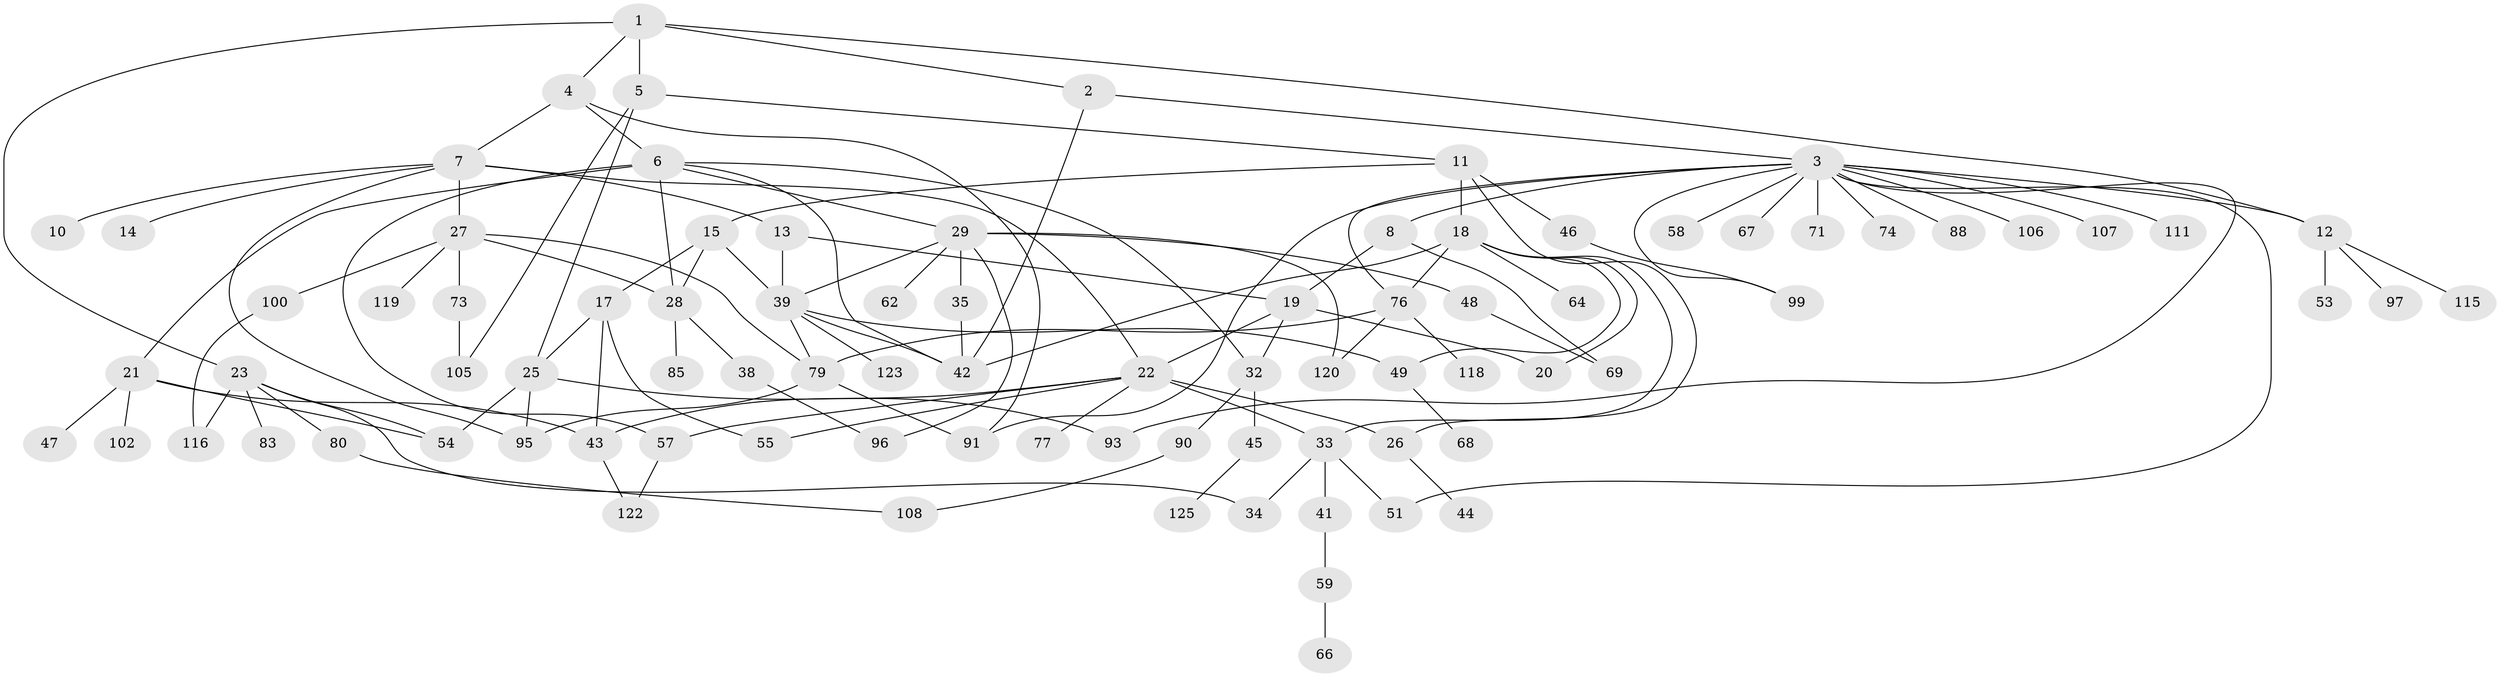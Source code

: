 // original degree distribution, {5: 0.09523809523809523, 3: 0.19047619047619047, 11: 0.007936507936507936, 4: 0.1111111111111111, 7: 0.015873015873015872, 2: 0.2777777777777778, 1: 0.2777777777777778, 6: 0.015873015873015872, 8: 0.007936507936507936}
// Generated by graph-tools (version 1.1) at 2025/41/03/06/25 10:41:26]
// undirected, 86 vertices, 126 edges
graph export_dot {
graph [start="1"]
  node [color=gray90,style=filled];
  1;
  2 [super="+50"];
  3 [super="+37"];
  4 [super="+61"];
  5;
  6 [super="+36"];
  7 [super="+9"];
  8;
  10 [super="+31"];
  11;
  12 [super="+16"];
  13;
  14;
  15 [super="+24"];
  17 [super="+89"];
  18 [super="+60"];
  19 [super="+78"];
  20;
  21 [super="+52"];
  22 [super="+56"];
  23 [super="+82"];
  25 [super="+63"];
  26 [super="+72"];
  27 [super="+30"];
  28 [super="+84"];
  29 [super="+87"];
  32 [super="+81"];
  33 [super="+101"];
  34;
  35;
  38 [super="+70"];
  39 [super="+40"];
  41;
  42 [super="+92"];
  43 [super="+114"];
  44;
  45 [super="+65"];
  46 [super="+75"];
  47;
  48 [super="+110"];
  49;
  51 [super="+103"];
  53;
  54 [super="+112"];
  55 [super="+109"];
  57;
  58;
  59;
  62;
  64;
  66;
  67;
  68;
  69 [super="+86"];
  71;
  73;
  74;
  76;
  77;
  79 [super="+117"];
  80;
  83;
  85;
  88;
  90;
  91;
  93 [super="+94"];
  95 [super="+98"];
  96;
  97;
  99 [super="+126"];
  100 [super="+104"];
  102;
  105 [super="+124"];
  106 [super="+121"];
  107 [super="+113"];
  108;
  111;
  115;
  116;
  118;
  119;
  120;
  122;
  123;
  125;
  1 -- 2;
  1 -- 4;
  1 -- 5;
  1 -- 23;
  1 -- 12;
  2 -- 3;
  2 -- 42;
  3 -- 8;
  3 -- 12;
  3 -- 74;
  3 -- 76;
  3 -- 88;
  3 -- 93;
  3 -- 99 [weight=2];
  3 -- 107;
  3 -- 111;
  3 -- 67;
  3 -- 71;
  3 -- 106;
  3 -- 51;
  3 -- 58;
  3 -- 91;
  4 -- 6;
  4 -- 7 [weight=2];
  4 -- 91;
  5 -- 11;
  5 -- 105;
  5 -- 25;
  6 -- 21;
  6 -- 29;
  6 -- 57;
  6 -- 42;
  6 -- 28;
  6 -- 32;
  7 -- 10;
  7 -- 27;
  7 -- 13;
  7 -- 14;
  7 -- 22;
  7 -- 95;
  8 -- 69;
  8 -- 19;
  11 -- 15;
  11 -- 18;
  11 -- 26;
  11 -- 46;
  12 -- 97;
  12 -- 115;
  12 -- 53;
  13 -- 19;
  13 -- 39;
  15 -- 17;
  15 -- 28;
  15 -- 39;
  17 -- 25;
  17 -- 43;
  17 -- 55;
  18 -- 64;
  18 -- 76;
  18 -- 49;
  18 -- 33;
  18 -- 42;
  18 -- 20;
  19 -- 20;
  19 -- 22;
  19 -- 32;
  21 -- 47;
  21 -- 102;
  21 -- 43;
  21 -- 54;
  22 -- 33;
  22 -- 55;
  22 -- 57;
  22 -- 26 [weight=2];
  22 -- 77;
  22 -- 43;
  23 -- 34;
  23 -- 80;
  23 -- 83;
  23 -- 116;
  23 -- 54;
  25 -- 54;
  25 -- 95;
  25 -- 93;
  26 -- 44;
  27 -- 73;
  27 -- 100;
  27 -- 28;
  27 -- 79;
  27 -- 119;
  28 -- 38;
  28 -- 85;
  29 -- 35;
  29 -- 48;
  29 -- 62;
  29 -- 96;
  29 -- 120;
  29 -- 39;
  32 -- 45;
  32 -- 90;
  33 -- 41;
  33 -- 51;
  33 -- 34;
  35 -- 42;
  38 -- 96;
  39 -- 49;
  39 -- 123;
  39 -- 42;
  39 -- 79;
  41 -- 59;
  43 -- 122;
  45 -- 125;
  46 -- 99;
  48 -- 69;
  49 -- 68;
  57 -- 122;
  59 -- 66;
  73 -- 105;
  76 -- 118;
  76 -- 120;
  76 -- 79;
  79 -- 95;
  79 -- 91;
  80 -- 108;
  90 -- 108;
  100 -- 116;
}
